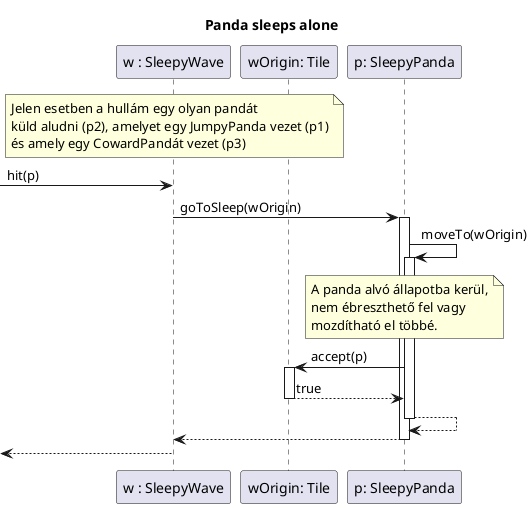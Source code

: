 @startuml
title Panda sleeps alone


participant "w : SleepyWave" as w
participant "wOrigin: Tile" as wOrigin
participant "p: SleepyPanda" as p2


note over w
Jelen esetben a hullám egy olyan pandát
küld aludni (p2), amelyet egy JumpyPanda vezet (p1)
és amely egy CowardPandát vezet (p3)
end note
[->w: hit(p)
w->p2 ++: goToSleep(wOrigin)

p2->p2 ++: moveTo(wOrigin)
note over p2
A panda alvó állapotba kerül,
nem ébreszthető fel vagy
mozdítható el többé.
end note
p2->wOrigin ++: accept(p)
wOrigin --> p2 --: true
p2 --> p2 --
p2-->w --


[<-- w
@enduml